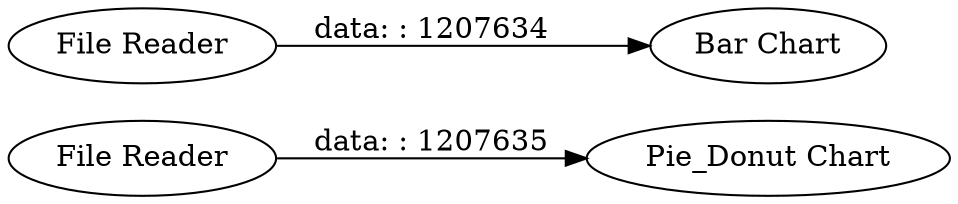 digraph {
	"-2324166770431336029_2" [label="Pie_Donut Chart"]
	"-2324166770431336029_4" [label="Bar Chart"]
	"-2324166770431336029_3" [label="File Reader"]
	"-2324166770431336029_1" [label="File Reader"]
	"-2324166770431336029_3" -> "-2324166770431336029_4" [label="data: : 1207634"]
	"-2324166770431336029_1" -> "-2324166770431336029_2" [label="data: : 1207635"]
	rankdir=LR
}
